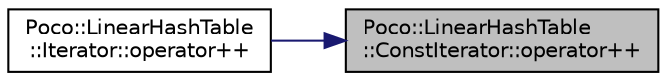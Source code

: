 digraph "Poco::LinearHashTable::ConstIterator::operator++"
{
 // LATEX_PDF_SIZE
  edge [fontname="Helvetica",fontsize="10",labelfontname="Helvetica",labelfontsize="10"];
  node [fontname="Helvetica",fontsize="10",shape=record];
  rankdir="RL";
  Node1 [label="Poco::LinearHashTable\l::ConstIterator::operator++",height=0.2,width=0.4,color="black", fillcolor="grey75", style="filled", fontcolor="black",tooltip=" "];
  Node1 -> Node2 [dir="back",color="midnightblue",fontsize="10",style="solid"];
  Node2 [label="Poco::LinearHashTable\l::Iterator::operator++",height=0.2,width=0.4,color="black", fillcolor="white", style="filled",URL="$classPoco_1_1LinearHashTable_1_1Iterator.html#a6fc43a407e76ba5c34d03f2cbde1f46f",tooltip=" "];
}
